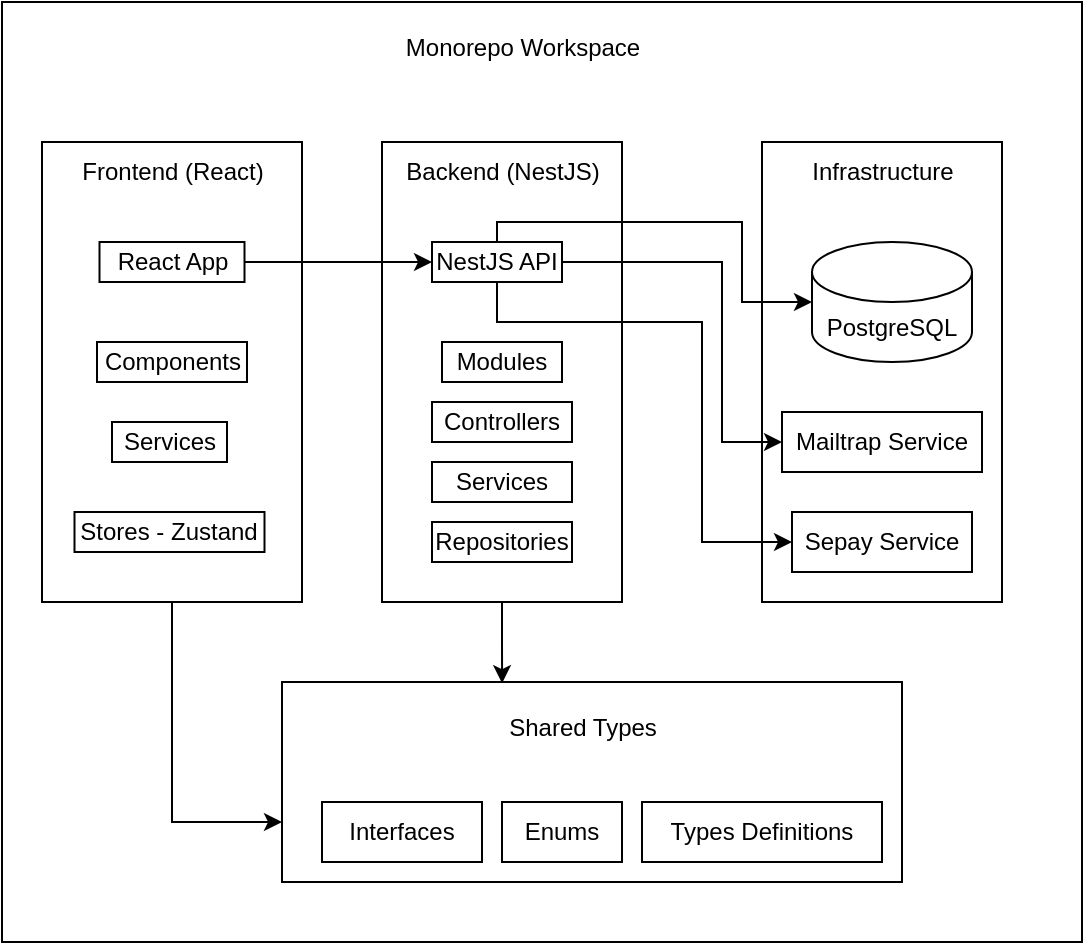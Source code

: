<mxfile version="27.0.6">
  <diagram name="ERD" id="RBHOIJnnLSsHTd0l21PO">
    <mxGraphModel grid="1" page="1" gridSize="10" guides="1" tooltips="1" connect="1" arrows="1" fold="1" pageScale="1" pageWidth="827" pageHeight="1169" math="0" shadow="0">
      <root>
        <mxCell id="0" />
        <mxCell id="1" parent="0" />
        <mxCell id="FfgOV1aGPpfCR4YtUjs1-30" value="" style="whiteSpace=wrap;html=1;" vertex="1" parent="1">
          <mxGeometry x="60" width="540" height="470" as="geometry" />
        </mxCell>
        <mxCell id="FfgOV1aGPpfCR4YtUjs1-25" value="" style="rounded=0;whiteSpace=wrap;html=1;" vertex="1" parent="1">
          <mxGeometry x="200" y="340" width="310" height="100" as="geometry" />
        </mxCell>
        <mxCell id="FfgOV1aGPpfCR4YtUjs1-11" value="" style="whiteSpace=wrap;html=1;" vertex="1" parent="1">
          <mxGeometry x="440" y="70" width="120" height="230" as="geometry" />
        </mxCell>
        <mxCell id="y6-qyJhTp-kaZm02bYa1-22" value="" style="whiteSpace=wrap;html=1;" vertex="1" parent="1">
          <mxGeometry x="250" y="70" width="120" height="230" as="geometry" />
        </mxCell>
        <mxCell id="y6-qyJhTp-kaZm02bYa1-17" value="" style="rounded=0;whiteSpace=wrap;html=1;" vertex="1" parent="1">
          <mxGeometry x="80" y="70" width="130" height="230" as="geometry" />
        </mxCell>
        <mxCell id="y6-qyJhTp-kaZm02bYa1-11" value="Monorepo Workspace" style="text;html=1;align=center;verticalAlign=middle;resizable=0;points=[];autosize=1;strokeColor=none;fillColor=none;" vertex="1" parent="1">
          <mxGeometry x="250" y="8" width="140" height="30" as="geometry" />
        </mxCell>
        <mxCell id="y6-qyJhTp-kaZm02bYa1-12" value="Frontend (React)" style="text;html=1;align=center;verticalAlign=middle;resizable=0;points=[];autosize=1;strokeColor=none;fillColor=none;" vertex="1" parent="1">
          <mxGeometry x="90" y="70" width="110" height="30" as="geometry" />
        </mxCell>
        <mxCell id="FfgOV1aGPpfCR4YtUjs1-3" style="edgeStyle=orthogonalEdgeStyle;rounded=0;orthogonalLoop=1;jettySize=auto;html=1;entryX=0;entryY=0.5;entryDx=0;entryDy=0;" edge="1" parent="1" source="y6-qyJhTp-kaZm02bYa1-13" target="y6-qyJhTp-kaZm02bYa1-19">
          <mxGeometry relative="1" as="geometry" />
        </mxCell>
        <mxCell id="y6-qyJhTp-kaZm02bYa1-13" value="React App" style="rounded=0;whiteSpace=wrap;html=1;" vertex="1" parent="1">
          <mxGeometry x="108.75" y="120" width="72.5" height="20" as="geometry" />
        </mxCell>
        <mxCell id="y6-qyJhTp-kaZm02bYa1-14" value="Components" style="rounded=0;whiteSpace=wrap;html=1;" vertex="1" parent="1">
          <mxGeometry x="107.5" y="170" width="75" height="20" as="geometry" />
        </mxCell>
        <mxCell id="y6-qyJhTp-kaZm02bYa1-15" value="Services" style="whiteSpace=wrap;html=1;" vertex="1" parent="1">
          <mxGeometry x="115" y="210" width="57.5" height="20" as="geometry" />
        </mxCell>
        <mxCell id="y6-qyJhTp-kaZm02bYa1-16" value="Stores - Zustand" style="whiteSpace=wrap;html=1;" vertex="1" parent="1">
          <mxGeometry x="96.25" y="255" width="95" height="20" as="geometry" />
        </mxCell>
        <mxCell id="y6-qyJhTp-kaZm02bYa1-18" value="Backend (NestJS)" style="text;html=1;align=center;verticalAlign=middle;resizable=0;points=[];autosize=1;strokeColor=none;fillColor=none;" vertex="1" parent="1">
          <mxGeometry x="250" y="70" width="120" height="30" as="geometry" />
        </mxCell>
        <mxCell id="FfgOV1aGPpfCR4YtUjs1-14" style="edgeStyle=orthogonalEdgeStyle;rounded=0;orthogonalLoop=1;jettySize=auto;html=1;entryX=0;entryY=0.5;entryDx=0;entryDy=0;" edge="1" parent="1" source="y6-qyJhTp-kaZm02bYa1-19" target="FfgOV1aGPpfCR4YtUjs1-9">
          <mxGeometry relative="1" as="geometry">
            <Array as="points">
              <mxPoint x="420" y="130" />
              <mxPoint x="420" y="220" />
            </Array>
          </mxGeometry>
        </mxCell>
        <mxCell id="FfgOV1aGPpfCR4YtUjs1-16" style="edgeStyle=orthogonalEdgeStyle;rounded=0;orthogonalLoop=1;jettySize=auto;html=1;entryX=0;entryY=0.5;entryDx=0;entryDy=0;" edge="1" parent="1" source="y6-qyJhTp-kaZm02bYa1-19" target="FfgOV1aGPpfCR4YtUjs1-10">
          <mxGeometry relative="1" as="geometry">
            <Array as="points">
              <mxPoint x="307" y="160" />
              <mxPoint x="410" y="160" />
              <mxPoint x="410" y="270" />
            </Array>
          </mxGeometry>
        </mxCell>
        <mxCell id="FfgOV1aGPpfCR4YtUjs1-29" style="edgeStyle=orthogonalEdgeStyle;rounded=0;orthogonalLoop=1;jettySize=auto;html=1;" edge="1" parent="1" source="y6-qyJhTp-kaZm02bYa1-19" target="FfgOV1aGPpfCR4YtUjs1-8">
          <mxGeometry relative="1" as="geometry">
            <Array as="points">
              <mxPoint x="307" y="110" />
              <mxPoint x="430" y="110" />
              <mxPoint x="430" y="150" />
            </Array>
          </mxGeometry>
        </mxCell>
        <mxCell id="y6-qyJhTp-kaZm02bYa1-19" value="NestJS API" style="whiteSpace=wrap;html=1;" vertex="1" parent="1">
          <mxGeometry x="275" y="120" width="65" height="20" as="geometry" />
        </mxCell>
        <mxCell id="y6-qyJhTp-kaZm02bYa1-20" value="Modules" style="whiteSpace=wrap;html=1;" vertex="1" parent="1">
          <mxGeometry x="280" y="170" width="60" height="20" as="geometry" />
        </mxCell>
        <mxCell id="y6-qyJhTp-kaZm02bYa1-21" value="Controllers" style="whiteSpace=wrap;html=1;" vertex="1" parent="1">
          <mxGeometry x="275" y="200" width="70" height="20" as="geometry" />
        </mxCell>
        <mxCell id="FfgOV1aGPpfCR4YtUjs1-1" value="Services" style="whiteSpace=wrap;html=1;" vertex="1" parent="1">
          <mxGeometry x="275" y="230" width="70" height="20" as="geometry" />
        </mxCell>
        <mxCell id="FfgOV1aGPpfCR4YtUjs1-2" value="Repositories" style="whiteSpace=wrap;html=1;" vertex="1" parent="1">
          <mxGeometry x="275" y="260" width="70" height="20" as="geometry" />
        </mxCell>
        <mxCell id="FfgOV1aGPpfCR4YtUjs1-6" style="edgeStyle=orthogonalEdgeStyle;rounded=0;orthogonalLoop=1;jettySize=auto;html=1;exitX=0.5;exitY=1;exitDx=0;exitDy=0;" edge="1" parent="1" source="y6-qyJhTp-kaZm02bYa1-16" target="y6-qyJhTp-kaZm02bYa1-16">
          <mxGeometry relative="1" as="geometry" />
        </mxCell>
        <mxCell id="FfgOV1aGPpfCR4YtUjs1-7" value="Infrastructure" style="text;html=1;align=center;verticalAlign=middle;resizable=0;points=[];autosize=1;strokeColor=none;fillColor=none;" vertex="1" parent="1">
          <mxGeometry x="455" y="70" width="90" height="30" as="geometry" />
        </mxCell>
        <mxCell id="FfgOV1aGPpfCR4YtUjs1-8" value="PostgreSQL" style="shape=cylinder3;whiteSpace=wrap;html=1;boundedLbl=1;backgroundOutline=1;size=15;" vertex="1" parent="1">
          <mxGeometry x="465" y="120" width="80" height="60" as="geometry" />
        </mxCell>
        <mxCell id="FfgOV1aGPpfCR4YtUjs1-9" value="Mailtrap Service" style="whiteSpace=wrap;html=1;" vertex="1" parent="1">
          <mxGeometry x="450" y="205" width="100" height="30" as="geometry" />
        </mxCell>
        <mxCell id="FfgOV1aGPpfCR4YtUjs1-10" value="Sepay Service" style="whiteSpace=wrap;html=1;" vertex="1" parent="1">
          <mxGeometry x="455" y="255" width="90" height="30" as="geometry" />
        </mxCell>
        <mxCell id="FfgOV1aGPpfCR4YtUjs1-19" value="&lt;span style=&quot;text-wrap-mode: wrap;&quot;&gt;Shared Types&lt;/span&gt;" style="text;html=1;align=center;verticalAlign=middle;resizable=0;points=[];autosize=1;strokeColor=none;fillColor=none;" vertex="1" parent="1">
          <mxGeometry x="300" y="348" width="100" height="30" as="geometry" />
        </mxCell>
        <mxCell id="FfgOV1aGPpfCR4YtUjs1-21" value="Interfaces" style="whiteSpace=wrap;html=1;" vertex="1" parent="1">
          <mxGeometry x="220" y="400" width="80" height="30" as="geometry" />
        </mxCell>
        <mxCell id="FfgOV1aGPpfCR4YtUjs1-22" value="Enums" style="whiteSpace=wrap;html=1;" vertex="1" parent="1">
          <mxGeometry x="310" y="400" width="60" height="30" as="geometry" />
        </mxCell>
        <mxCell id="FfgOV1aGPpfCR4YtUjs1-23" value="Types Definitions" style="whiteSpace=wrap;html=1;" vertex="1" parent="1">
          <mxGeometry x="380" y="400" width="120" height="30" as="geometry" />
        </mxCell>
        <mxCell id="FfgOV1aGPpfCR4YtUjs1-27" style="edgeStyle=orthogonalEdgeStyle;rounded=0;orthogonalLoop=1;jettySize=auto;html=1;entryX=0.355;entryY=0.006;entryDx=0;entryDy=0;entryPerimeter=0;" edge="1" parent="1" source="y6-qyJhTp-kaZm02bYa1-22" target="FfgOV1aGPpfCR4YtUjs1-25">
          <mxGeometry relative="1" as="geometry" />
        </mxCell>
        <mxCell id="FfgOV1aGPpfCR4YtUjs1-28" style="edgeStyle=orthogonalEdgeStyle;rounded=0;orthogonalLoop=1;jettySize=auto;html=1;entryX=0;entryY=0.7;entryDx=0;entryDy=0;entryPerimeter=0;" edge="1" parent="1" source="y6-qyJhTp-kaZm02bYa1-17" target="FfgOV1aGPpfCR4YtUjs1-25">
          <mxGeometry relative="1" as="geometry" />
        </mxCell>
      </root>
    </mxGraphModel>
  </diagram>
</mxfile>
